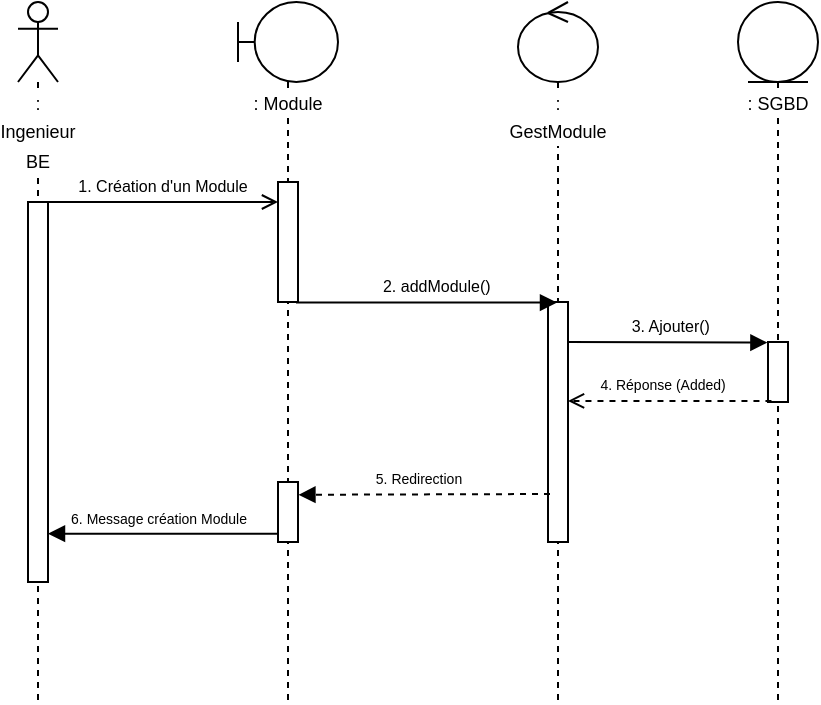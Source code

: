 <mxfile version="13.3.4" type="device"><diagram id="kFxqIiGfflVkpbwv2sRW" name="Page-1"><mxGraphModel dx="852" dy="386" grid="1" gridSize="10" guides="1" tooltips="1" connect="1" arrows="1" fold="1" page="1" pageScale="1" pageWidth="827" pageHeight="1169" math="0" shadow="0"><root><mxCell id="0"/><mxCell id="1" parent="0"/><mxCell id="erOvvMbqrTE1QlpRHogl-3" value="&lt;font style=&quot;font-size: 9px&quot;&gt;: Ingenieur BE&lt;/font&gt;" style="shape=umlLifeline;participant=umlActor;perimeter=lifelinePerimeter;whiteSpace=wrap;html=1;container=1;collapsible=0;recursiveResize=0;verticalAlign=top;spacingTop=36;labelBackgroundColor=#ffffff;outlineConnect=0;" parent="1" vertex="1"><mxGeometry x="180" y="170" width="20" height="350" as="geometry"/></mxCell><mxCell id="erOvvMbqrTE1QlpRHogl-8" value="" style="html=1;points=[];perimeter=orthogonalPerimeter;" parent="erOvvMbqrTE1QlpRHogl-3" vertex="1"><mxGeometry x="5" y="100" width="10" height="190" as="geometry"/></mxCell><mxCell id="erOvvMbqrTE1QlpRHogl-5" value="&lt;font style=&quot;font-size: 9px&quot;&gt;: Module&lt;/font&gt;" style="shape=umlLifeline;participant=umlBoundary;perimeter=lifelinePerimeter;whiteSpace=wrap;html=1;container=1;collapsible=0;recursiveResize=0;verticalAlign=top;spacingTop=36;labelBackgroundColor=#ffffff;outlineConnect=0;" parent="1" vertex="1"><mxGeometry x="290" y="170" width="50" height="350" as="geometry"/></mxCell><mxCell id="erOvvMbqrTE1QlpRHogl-9" value="" style="html=1;points=[];perimeter=orthogonalPerimeter;" parent="erOvvMbqrTE1QlpRHogl-5" vertex="1"><mxGeometry x="20" y="90" width="10" height="60" as="geometry"/></mxCell><mxCell id="f7YqJoytOw2nROMZYxfZ-7" value="" style="html=1;points=[];perimeter=orthogonalPerimeter;" parent="erOvvMbqrTE1QlpRHogl-5" vertex="1"><mxGeometry x="20" y="240" width="10" height="30" as="geometry"/></mxCell><mxCell id="erOvvMbqrTE1QlpRHogl-10" value="&lt;font style=&quot;font-size: 8px&quot;&gt;1. Création d'un Module&lt;/font&gt;" style="html=1;verticalAlign=bottom;endArrow=open;exitX=0.8;exitY=0;exitDx=0;exitDy=0;exitPerimeter=0;endFill=0;" parent="1" source="erOvvMbqrTE1QlpRHogl-8" edge="1"><mxGeometry width="80" relative="1" as="geometry"><mxPoint x="200" y="270" as="sourcePoint"/><mxPoint x="310" y="270" as="targetPoint"/></mxGeometry></mxCell><mxCell id="erOvvMbqrTE1QlpRHogl-19" value="&lt;font style=&quot;font-size: 9px&quot;&gt;: GestModule&lt;/font&gt;" style="shape=umlLifeline;participant=umlControl;perimeter=lifelinePerimeter;whiteSpace=wrap;html=1;container=1;collapsible=0;recursiveResize=0;verticalAlign=top;spacingTop=36;labelBackgroundColor=#ffffff;outlineConnect=0;" parent="1" vertex="1"><mxGeometry x="430" y="170" width="40" height="350" as="geometry"/></mxCell><mxCell id="erOvvMbqrTE1QlpRHogl-31" value="" style="html=1;points=[];perimeter=orthogonalPerimeter;" parent="erOvvMbqrTE1QlpRHogl-19" vertex="1"><mxGeometry x="15" y="150" width="10" height="120" as="geometry"/></mxCell><mxCell id="erOvvMbqrTE1QlpRHogl-33" value="&lt;font style=&quot;font-size: 8px&quot;&gt;2. addModule()&amp;nbsp;&lt;/font&gt;" style="html=1;verticalAlign=bottom;endArrow=block;exitX=0.9;exitY=1.005;exitDx=0;exitDy=0;exitPerimeter=0;endFill=1;" parent="1" source="erOvvMbqrTE1QlpRHogl-9" target="erOvvMbqrTE1QlpRHogl-19" edge="1"><mxGeometry x="0.088" width="80" relative="1" as="geometry"><mxPoint x="313" y="380" as="sourcePoint"/><mxPoint x="446" y="327" as="targetPoint"/><mxPoint as="offset"/></mxGeometry></mxCell><mxCell id="erOvvMbqrTE1QlpRHogl-69" value="&lt;font style=&quot;font-size: 9px&quot;&gt;: SGBD&lt;/font&gt;" style="shape=umlLifeline;participant=umlEntity;perimeter=lifelinePerimeter;whiteSpace=wrap;html=1;container=1;collapsible=0;recursiveResize=0;verticalAlign=top;spacingTop=36;labelBackgroundColor=#ffffff;outlineConnect=0;" parent="1" vertex="1"><mxGeometry x="540" y="170" width="40" height="350" as="geometry"/></mxCell><mxCell id="erOvvMbqrTE1QlpRHogl-73" value="" style="html=1;points=[];perimeter=orthogonalPerimeter;" parent="erOvvMbqrTE1QlpRHogl-69" vertex="1"><mxGeometry x="15" y="170" width="10" height="30" as="geometry"/></mxCell><mxCell id="erOvvMbqrTE1QlpRHogl-70" value="&lt;font style=&quot;font-size: 8px&quot;&gt;3. Ajouter()&amp;nbsp;&lt;/font&gt;" style="html=1;verticalAlign=bottom;endArrow=block;endFill=1;entryX=-0.03;entryY=0.01;entryDx=0;entryDy=0;entryPerimeter=0;" parent="1" target="erOvvMbqrTE1QlpRHogl-73" edge="1"><mxGeometry x="0.048" width="80" relative="1" as="geometry"><mxPoint x="455" y="340" as="sourcePoint"/><mxPoint x="560" y="330" as="targetPoint"/><mxPoint as="offset"/></mxGeometry></mxCell><mxCell id="erOvvMbqrTE1QlpRHogl-74" value="&lt;font style=&quot;font-size: 7px&quot;&gt;4. Réponse (Added)&amp;nbsp;&lt;/font&gt;" style="html=1;verticalAlign=bottom;endArrow=open;endFill=0;exitX=0.173;exitY=0.982;exitDx=0;exitDy=0;exitPerimeter=0;dashed=1;" parent="1" source="erOvvMbqrTE1QlpRHogl-73" target="erOvvMbqrTE1QlpRHogl-31" edge="1"><mxGeometry x="0.048" width="80" relative="1" as="geometry"><mxPoint x="460.0" y="364.8" as="sourcePoint"/><mxPoint x="559.78" y="365.06" as="targetPoint"/><mxPoint as="offset"/></mxGeometry></mxCell><mxCell id="erOvvMbqrTE1QlpRHogl-79" value="&lt;font style=&quot;font-size: 7px&quot;&gt;5. Redirection&lt;/font&gt;" style="html=1;verticalAlign=bottom;endArrow=block;endFill=1;dashed=1;entryX=1.022;entryY=0.213;entryDx=0;entryDy=0;entryPerimeter=0;" parent="1" target="f7YqJoytOw2nROMZYxfZ-7" edge="1"><mxGeometry x="0.048" width="80" relative="1" as="geometry"><mxPoint x="446" y="416" as="sourcePoint"/><mxPoint x="320" y="416" as="targetPoint"/><mxPoint as="offset"/></mxGeometry></mxCell><mxCell id="erOvvMbqrTE1QlpRHogl-80" value="" style="html=1;points=[];perimeter=orthogonalPerimeter;" parent="1" vertex="1"><mxGeometry x="310" y="460" width="10" as="geometry"/></mxCell><mxCell id="erOvvMbqrTE1QlpRHogl-82" value="&lt;font style=&quot;font-size: 7px&quot;&gt;6. Message création Module&lt;/font&gt;" style="html=1;verticalAlign=bottom;endArrow=block;endFill=1;exitX=0.022;exitY=0.861;exitDx=0;exitDy=0;exitPerimeter=0;" parent="1" source="f7YqJoytOw2nROMZYxfZ-7" target="erOvvMbqrTE1QlpRHogl-8" edge="1"><mxGeometry x="0.048" width="80" relative="1" as="geometry"><mxPoint x="310" y="430" as="sourcePoint"/><mxPoint x="204.24" y="474.87" as="targetPoint"/><mxPoint as="offset"/></mxGeometry></mxCell></root></mxGraphModel></diagram></mxfile>